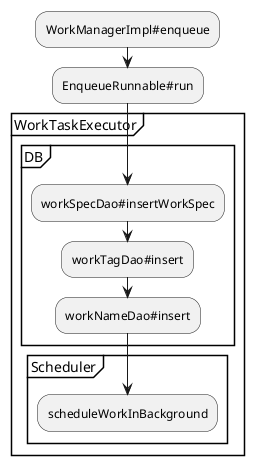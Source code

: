 @startuml
:WorkManagerImpl#enqueue;
:EnqueueRunnable#run;

partition WorkTaskExecutor {

    partition DB {
        :workSpecDao#insertWorkSpec;
        :workTagDao#insert;
        :workNameDao#insert;
    }

    partition Scheduler {
        :scheduleWorkInBackground;
    }
}
@enduml

@startuml
abstract class WorkRequest {
- UUID mId;
- WorkSpec mWorkSpec;
- Set<String> mTags;
}

WorkRequest <|-- OneTimeWorkRequest
WorkRequest <|-- PeriodicWorkRequest
@enduml

@startuml
:WorkDatabase#create;
:createSchedulers;
if (Api Level >= 23?) then (yes)
    :SystemJobScheduler;
else (no)
    :schedulers = tryCreateGcmBasedScheduler;
    if(schedulers==null) then (yes)
        :SystemAlarmScheduler;
    else (no)
    endif
endif
:new Processor;
:internalInit;
@enduml